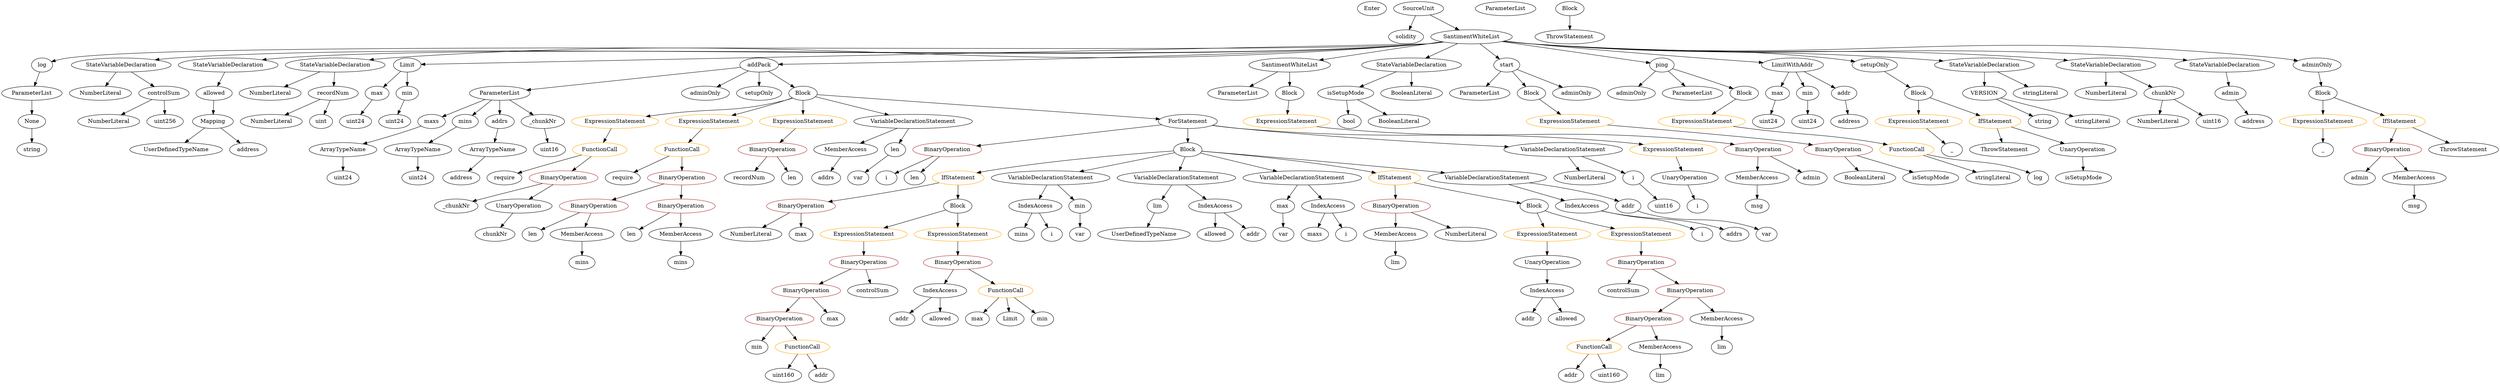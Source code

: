 strict digraph {
	graph [bb="0,0,5389.6,972"];
	node [label="\N"];
	Enter	[height=0.5,
		pos="2915.5,954",
		width=0.83628];
	IndexAccess_Unnamed	[color=black,
		height=0.5,
		label=IndexAccess,
		pos="3419.5,450",
		width=1.6402];
	Identifier_i_2	[color=black,
		height=0.5,
		label=i,
		pos="3699.5,378",
		width=0.75];
	IndexAccess_Unnamed -> Identifier_i_2	[pos="e,3678.6,389.93 3463.7,437.66 3471.6,435.71 3479.8,433.75 3487.5,432 3565.4,414.31 3587.8,421.23 3663.5,396 3665.1,395.48 3666.7,\
394.91 3668.3,394.31"];
	Identifier_addrs_1	[color=black,
		height=0.5,
		label=addrs,
		pos="3776.5,378",
		width=0.87786];
	IndexAccess_Unnamed -> Identifier_addrs_1	[pos="e,3752.6,390.09 3462.9,437.46 3471.1,435.49 3479.5,433.58 3487.5,432 3596.8,410.47 3628.2,425.56 3735.5,396 3737.7,395.42 3739.8,\
394.75 3742,394.03"];
	VariableDeclaration_max_1	[color=black,
		height=0.5,
		label=max,
		pos="3855.5,738",
		width=0.75];
	ElementaryTypeName_uint24_3	[color=black,
		height=0.5,
		label=uint24,
		pos="3843.5,666",
		width=0.91945];
	VariableDeclaration_max_1 -> ElementaryTypeName_uint24_3	[pos="e,3846.5,684.1 3852.6,719.7 3851.3,712.32 3849.8,703.52 3848.4,695.25"];
	ElementaryTypeName_address_2	[color=black,
		height=0.5,
		label=address,
		pos="4871.5,666",
		width=1.0996];
	NumberLiteral_Unnamed_1	[color=black,
		height=0.5,
		label=NumberLiteral,
		pos="4575.5,738",
		width=1.765];
	ElementaryTypeName_uint16_1	[color=black,
		height=0.5,
		label=uint16,
		pos="1186.5,594",
		width=0.91945];
	ExpressionStatement_Unnamed_5	[color=orange,
		height=0.5,
		label=ExpressionStatement,
		pos="3371.5,378",
		width=2.458];
	UnaryOperation_Unnamed_2	[color=black,
		height=0.5,
		label=UnaryOperation,
		pos="3371.5,306",
		width=1.9452];
	ExpressionStatement_Unnamed_5 -> UnaryOperation_Unnamed_2	[pos="e,3371.5,324.1 3371.5,359.7 3371.5,352.41 3371.5,343.73 3371.5,335.54"];
	IfStatement_Unnamed_1	[color=orange,
		height=0.5,
		label=IfStatement,
		pos="2130.5,522",
		width=1.4739];
	BinaryOperation_Unnamed_10	[color=brown,
		height=0.5,
		label=BinaryOperation,
		pos="1722.5,450",
		width=1.9867];
	IfStatement_Unnamed_1 -> BinaryOperation_Unnamed_10	[pos="e,1786.4,458.53 2091.4,509.52 2083.8,507.52 2076,505.58 2068.5,504 1976.1,484.31 1868.2,468.97 1797.8,459.98"];
	Block_Unnamed_5	[color=black,
		height=0.5,
		label=Block,
		pos="2050.5,450",
		width=0.90558];
	IfStatement_Unnamed_1 -> Block_Unnamed_5	[pos="e,2067.4,465.72 2112,504.76 2101.2,495.37 2087.6,483.41 2075.9,473.15"];
	BinaryOperation_Unnamed_13	[color=brown,
		height=0.5,
		label=BinaryOperation,
		pos="1727.5,234",
		width=1.9867];
	BinaryOperation_Unnamed_14	[color=brown,
		height=0.5,
		label=BinaryOperation,
		pos="1669.5,162",
		width=1.9867];
	BinaryOperation_Unnamed_13 -> BinaryOperation_Unnamed_14	[pos="e,1683.5,179.79 1713.5,216.05 1706.7,207.8 1698.3,197.7 1690.7,188.54"];
	Identifier_max_2	[color=black,
		height=0.5,
		label=max,
		pos="1786.5,162",
		width=0.75];
	BinaryOperation_Unnamed_13 -> Identifier_max_2	[pos="e,1774,177.89 1741.8,216.05 1749.3,207.22 1758.5,196.28 1766.6,186.63"];
	FunctionCall_Unnamed_5	[color=orange,
		height=0.5,
		label=FunctionCall,
		pos="4120.5,594",
		width=1.6125];
	stringLiteral_Unnamed_2	[color=black,
		height=0.5,
		label=stringLiteral,
		pos="4305.5,522",
		width=1.5016];
	FunctionCall_Unnamed_5 -> stringLiteral_Unnamed_2	[pos="e,4270.9,536.1 4156.2,579.5 4185.9,568.26 4228.4,552.18 4260.5,540.05"];
	Identifier_log	[color=black,
		height=0.5,
		label=log,
		pos="4404.5,522",
		width=0.75];
	FunctionCall_Unnamed_5 -> Identifier_log	[pos="e,4383.6,533.95 4163.7,581.69 4171.6,579.72 4179.8,577.75 4187.5,576 4267.5,557.91 4290.7,565.7 4368.5,540 4370.1,539.49 4371.7,\
538.92 4373.3,538.32"];
	ElementaryTypeName_bool	[color=black,
		height=0.5,
		label=bool,
		pos="2920.5,666",
		width=0.76697];
	Identifier_len	[color=black,
		height=0.5,
		label=len,
		pos="1348.5,378",
		width=0.75];
	ElementaryTypeName_uint24	[color=black,
		height=0.5,
		label=uint24,
		pos="844.54,666",
		width=0.91945];
	NumberLiteral_Unnamed_8	[color=black,
		height=0.5,
		label=NumberLiteral,
		pos="1613.5,378",
		width=1.765];
	Identifier_controlSum_1	[color=black,
		height=0.5,
		label=controlSum,
		pos="1871.5,234",
		width=1.5016];
	IndexAccess_Unnamed_4	[color=black,
		height=0.5,
		label=IndexAccess,
		pos="3371.5,234",
		width=1.6402];
	UnaryOperation_Unnamed_2 -> IndexAccess_Unnamed_4	[pos="e,3371.5,252.1 3371.5,287.7 3371.5,280.41 3371.5,271.73 3371.5,263.54"];
	ExpressionStatement_Unnamed_11	[color=orange,
		height=0.5,
		label=ExpressionStatement,
		pos="5017.5,666",
		width=2.458];
	Identifier___1	[color=black,
		height=0.5,
		label=_,
		pos="5017.5,594",
		width=0.75];
	ExpressionStatement_Unnamed_11 -> Identifier___1	[pos="e,5017.5,612.1 5017.5,647.7 5017.5,640.41 5017.5,631.73 5017.5,623.54"];
	ModifierInvocation_adminOnly_2	[color=black,
		height=0.5,
		label=adminOnly,
		pos="3534.5,738",
		width=1.4184];
	NumberLiteral_Unnamed	[color=black,
		height=0.5,
		label=NumberLiteral,
		pos="4665.5,666",
		width=1.765];
	ParameterList_Unnamed_1	[color=black,
		height=0.5,
		label=ParameterList,
		pos="2680.5,738",
		width=1.7095];
	FunctionCall_Unnamed_2	[color=orange,
		height=0.5,
		label=FunctionCall,
		pos="3466.5,90",
		width=1.6125];
	Identifier_addr_1	[color=black,
		height=0.5,
		label=addr,
		pos="3414.5,18",
		width=0.76697];
	FunctionCall_Unnamed_2 -> Identifier_addr_1	[pos="e,3426,34.356 3454,72.055 3447.6,63.436 3439.7,52.807 3432.6,43.331"];
	ElementaryTypeName_uint160	[color=black,
		height=0.5,
		label=uint160,
		pos="3497.5,18",
		width=1.0442];
	FunctionCall_Unnamed_2 -> ElementaryTypeName_uint160	[pos="e,3490,36.104 3474.2,71.697 3477.6,64.067 3481.6,54.916 3485.4,46.396"];
	ExpressionStatement_Unnamed_1	[color=orange,
		height=0.5,
		label=ExpressionStatement,
		pos="1330.5,666",
		width=2.458];
	FunctionCall_Unnamed	[color=orange,
		height=0.5,
		label=FunctionCall,
		pos="1295.5,594",
		width=1.6125];
	ExpressionStatement_Unnamed_1 -> FunctionCall_Unnamed	[pos="e,1304.1,612.1 1321.9,647.7 1318.1,640.07 1313.5,630.92 1309.2,622.4"];
	IndexAccess_Unnamed_5	[color=black,
		height=0.5,
		label=IndexAccess,
		pos="2018.5,234",
		width=1.6402];
	Identifier_addr_3	[color=black,
		height=0.5,
		label=addr,
		pos="1933.5,162",
		width=0.76697];
	IndexAccess_Unnamed_5 -> Identifier_addr_3	[pos="e,1950.3,176.79 1998.8,216.76 1987,207.01 1971.8,194.51 1959.1,184.01"];
	Identifier_allowed_2	[color=black,
		height=0.5,
		label=allowed,
		pos="2018.5,162",
		width=1.0858];
	IndexAccess_Unnamed_5 -> Identifier_allowed_2	[pos="e,2018.5,180.1 2018.5,215.7 2018.5,208.41 2018.5,199.73 2018.5,191.54"];
	ElementaryTypeName_uint24_2	[color=black,
		height=0.5,
		label=uint24,
		pos="3927.5,666",
		width=0.91945];
	MemberAccess_Unnamed	[color=black,
		height=0.5,
		label=MemberAccess,
		pos="3796.5,522",
		width=1.9174];
	Identifier_msg	[color=black,
		height=0.5,
		label=msg,
		pos="3796.5,450",
		width=0.75];
	MemberAccess_Unnamed -> Identifier_msg	[pos="e,3796.5,468.1 3796.5,503.7 3796.5,496.41 3796.5,487.73 3796.5,479.54"];
	ParameterList_Unnamed_2	[color=black,
		height=0.5,
		label=ParameterList,
		pos="1079.5,738",
		width=1.7095];
	Parameter_maxs	[color=black,
		height=0.5,
		label=maxs,
		pos="925.54,666",
		width=0.83628];
	ParameterList_Unnamed_2 -> Parameter_maxs	[pos="e,948.77,677.56 1047.3,722.33 1021.4,710.56 985.15,694.1 958.97,682.19"];
	Parameter_mins	[color=black,
		height=0.5,
		label=mins,
		pos="1001.5,666",
		width=0.78084];
	ParameterList_Unnamed_2 -> Parameter_mins	[pos="e,1017.5,681.34 1061.1,720.41 1050.5,710.94 1037.1,698.95 1025.8,688.74"];
	Parameter_addrs	[color=black,
		height=0.5,
		label=addrs,
		pos="1079.5,666",
		width=0.87786];
	ParameterList_Unnamed_2 -> Parameter_addrs	[pos="e,1079.5,684.1 1079.5,719.7 1079.5,712.41 1079.5,703.73 1079.5,695.54"];
	Parameter__chunkNr	[color=black,
		height=0.5,
		label=_chunkNr,
		pos="1176.5,666",
		width=1.3214];
	ParameterList_Unnamed_2 -> Parameter__chunkNr	[pos="e,1155.2,682.43 1102,720.76 1115.2,711.29 1131.9,699.21 1146.2,688.9"];
	ElementaryTypeName_uint24_5	[color=black,
		height=0.5,
		label=uint24,
		pos="736.54,522",
		width=0.91945];
	Identifier_require	[color=black,
		height=0.5,
		label=require,
		pos="1089.5,522",
		width=1.0026];
	FunctionCall_Unnamed -> Identifier_require	[pos="e,1117.6,533.8 1256,580.51 1223.3,570.06 1175.7,554.56 1134.5,540 1132.5,539.27 1130.4,538.51 1128.2,537.74"];
	BinaryOperation_Unnamed_1	[color=brown,
		height=0.5,
		label=BinaryOperation,
		pos="1215.5,522",
		width=1.9867];
	FunctionCall_Unnamed -> BinaryOperation_Unnamed_1	[pos="e,1234.6,539.63 1277,576.76 1266.9,567.97 1254.3,556.93 1243.1,547.14"];
	VariableDeclaration_addr_1	[color=black,
		height=0.5,
		label=addr,
		pos="3524.5,450",
		width=0.76697];
	ElementaryTypeName_var_1	[color=black,
		height=0.5,
		label=var,
		pos="3853.5,378",
		width=0.75];
	VariableDeclaration_addr_1 -> ElementaryTypeName_var_1	[pos="e,3833,389.99 3545.7,438.02 3550.7,435.74 3556.3,433.55 3561.5,432 3671.8,399.67 3707.5,428.9 3817.5,396 3819.2,395.52 3820.8,394.97 \
3822.4,394.38"];
	VariableDeclarationStatement_Unnamed_4	[color=black,
		height=0.5,
		label=VariableDeclarationStatement,
		pos="2320.5,522",
		width=3.3174];
	IndexAccess_Unnamed_2	[color=black,
		height=0.5,
		label=IndexAccess,
		pos="2226.5,450",
		width=1.6402];
	VariableDeclarationStatement_Unnamed_4 -> IndexAccess_Unnamed_2	[pos="e,2248.1,467.07 2297.8,504.05 2285.6,495 2270.5,483.73 2257.3,473.91"];
	VariableDeclaration_min_2	[color=black,
		height=0.5,
		label=min,
		pos="2330.5,450",
		width=0.75];
	VariableDeclarationStatement_Unnamed_4 -> VariableDeclaration_min_2	[pos="e,2328.1,468.1 2323,503.7 2324.1,496.32 2325.3,487.52 2326.5,479.25"];
	ArrayTypeName_Unnamed_1	[color=black,
		height=0.5,
		label=ArrayTypeName,
		pos="899.54,594",
		width=2.0145];
	ElementaryTypeName_uint24_4	[color=black,
		height=0.5,
		label=uint24,
		pos="899.54,522",
		width=0.91945];
	ArrayTypeName_Unnamed_1 -> ElementaryTypeName_uint24_4	[pos="e,899.54,540.1 899.54,575.7 899.54,568.41 899.54,559.73 899.54,551.54"];
	Identifier_len_1	[color=black,
		height=0.5,
		label=len,
		pos="1120.5,378",
		width=0.75];
	PragmaDirective_solidity	[color=black,
		height=0.5,
		label=solidity,
		pos="2990.5,882",
		width=1.0442];
	Identifier_mins	[color=black,
		height=0.5,
		label=mins,
		pos="1462.5,306",
		width=0.78084];
	BinaryOperation_Unnamed_9	[color=brown,
		height=0.5,
		label=BinaryOperation,
		pos="3589.5,162",
		width=1.9867];
	BinaryOperation_Unnamed_9 -> FunctionCall_Unnamed_2	[pos="e,3493.5,106.34 3561.6,145.12 3544.4,135.31 3522.1,122.63 3503.4,112"];
	MemberAccess_Unnamed_5	[color=black,
		height=0.5,
		label=MemberAccess,
		pos="3611.5,90",
		width=1.9174];
	BinaryOperation_Unnamed_9 -> MemberAccess_Unnamed_5	[pos="e,3606.2,108.1 3595,143.7 3597.3,136.24 3600.1,127.32 3602.8,118.97"];
	FunctionCall_Unnamed_3	[color=orange,
		height=0.5,
		label=FunctionCall,
		pos="2165.5,234",
		width=1.6125];
	Identifier_max_1	[color=black,
		height=0.5,
		label=max,
		pos="2102.5,162",
		width=0.75];
	FunctionCall_Unnamed_3 -> Identifier_max_1	[pos="e,2116.1,178.04 2150.6,216.41 2142.6,207.5 2132.6,196.35 2123.7,186.56"];
	Identifier_Limit	[color=black,
		height=0.5,
		label=Limit,
		pos="2177.5,162",
		width=0.82242];
	FunctionCall_Unnamed_3 -> Identifier_Limit	[pos="e,2174.6,180.1 2168.5,215.7 2169.8,208.32 2171.3,199.52 2172.7,191.25"];
	Identifier_min	[color=black,
		height=0.5,
		label=min,
		pos="2252.5,162",
		width=0.75];
	FunctionCall_Unnamed_3 -> Identifier_min	[pos="e,2235.7,176.56 2185.7,216.76 2198,206.85 2213.9,194.09 2227.1,183.49"];
	Identifier_min_1	[color=black,
		height=0.5,
		label=min,
		pos="1618.5,90",
		width=0.75];
	UserDefinedTypeName_Unnamed	[color=black,
		height=0.5,
		label=UserDefinedTypeName,
		pos="370.54,594",
		width=2.7214];
	BinaryOperation_Unnamed_12	[color=brown,
		height=0.5,
		label=BinaryOperation,
		pos="1855.5,306",
		width=1.9867];
	BinaryOperation_Unnamed_12 -> BinaryOperation_Unnamed_13	[pos="e,1756.5,250.82 1826.5,289.12 1808.7,279.41 1785.8,266.86 1766.5,256.3"];
	BinaryOperation_Unnamed_12 -> Identifier_controlSum_1	[pos="e,1867.6,252.1 1859.5,287.7 1861.2,280.32 1863.2,271.52 1865.1,263.25"];
	ArrayTypeName_Unnamed_2	[color=black,
		height=0.5,
		label=ArrayTypeName,
		pos="736.54,594",
		width=2.0145];
	Parameter_maxs -> ArrayTypeName_Unnamed_2	[pos="e,778.87,609.05 902.15,654.48 897.03,652.27 891.63,650 886.54,648 854.64,635.43 818.41,622.59 789.54,612.69"];
	Identifier_admin	[color=black,
		height=0.5,
		label=admin,
		pos="3916.5,522",
		width=0.91945];
	BinaryOperation_Unnamed_10 -> NumberLiteral_Unnamed_8	[pos="e,1638.3,394.91 1697.3,432.76 1682.6,423.33 1663.9,411.32 1647.9,401.04"];
	Identifier_max	[color=black,
		height=0.5,
		label=max,
		pos="1722.5,378",
		width=0.75];
	BinaryOperation_Unnamed_10 -> Identifier_max	[pos="e,1722.5,396.1 1722.5,431.7 1722.5,424.41 1722.5,415.73 1722.5,407.54"];
	VariableDeclaration_None	[color=black,
		height=0.5,
		label=None,
		pos="61.543,666",
		width=0.85014];
	ElementaryTypeName_string_1	[color=black,
		height=0.5,
		label=string,
		pos="61.543,594",
		width=0.864];
	VariableDeclaration_None -> ElementaryTypeName_string_1	[pos="e,61.543,612.1 61.543,647.7 61.543,640.41 61.543,631.73 61.543,623.54"];
	BinaryOperation_Unnamed_5	[color=brown,
		height=0.5,
		label=BinaryOperation,
		pos="2053.5,594",
		width=1.9867];
	Identifier_i	[color=black,
		height=0.5,
		label=i,
		pos="1960.5,522",
		width=0.75];
	BinaryOperation_Unnamed_5 -> Identifier_i	[pos="e,1978.1,536.2 2031.5,576.41 2018.2,566.42 2001.3,553.64 1987.2,543.09"];
	Identifier_len_2	[color=black,
		height=0.5,
		label=len,
		pos="2032.5,522",
		width=0.75];
	BinaryOperation_Unnamed_5 -> Identifier_len_2	[pos="e,2037.7,540.1 2048.4,575.7 2046.1,568.24 2043.4,559.32 2040.9,550.97"];
	Identifier_lim_1	[color=black,
		height=0.5,
		label=lim,
		pos="3611.5,18",
		width=0.75];
	VariableDeclarationStatement_Unnamed_5	[color=black,
		height=0.5,
		label=VariableDeclarationStatement,
		pos="2577.5,522",
		width=3.3174];
	VariableDeclaration_lim	[color=black,
		height=0.5,
		label=lim,
		pos="2499.5,450",
		width=0.75];
	VariableDeclarationStatement_Unnamed_5 -> VariableDeclaration_lim	[pos="e,2515.1,464.97 2558.7,504.05 2548.1,494.6 2534.9,482.74 2523.6,472.62"];
	IndexAccess_Unnamed_3	[color=black,
		height=0.5,
		label=IndexAccess,
		pos="2628.5,450",
		width=1.6402];
	VariableDeclarationStatement_Unnamed_5 -> IndexAccess_Unnamed_3	[pos="e,2616.4,467.62 2590.1,503.7 2596,495.61 2603.2,485.81 2609.7,476.87"];
	ExpressionStatement_Unnamed_2	[color=orange,
		height=0.5,
		label=ExpressionStatement,
		pos="1525.5,666",
		width=2.458];
	FunctionCall_Unnamed_1	[color=orange,
		height=0.5,
		label=FunctionCall,
		pos="1467.5,594",
		width=1.6125];
	ExpressionStatement_Unnamed_2 -> FunctionCall_Unnamed_1	[pos="e,1481.5,611.79 1511.5,648.05 1504.7,639.8 1496.3,629.7 1488.7,620.54"];
	UserDefinedTypeName_Unnamed_1	[color=black,
		height=0.5,
		label=UserDefinedTypeName,
		pos="2473.5,378",
		width=2.7214];
	ParameterList_Unnamed_4	[color=black,
		height=0.5,
		label=ParameterList,
		pos="3665.5,738",
		width=1.7095];
	BinaryOperation_Unnamed_6	[color=brown,
		height=0.5,
		label=BinaryOperation,
		pos="3050.5,450",
		width=1.9867];
	MemberAccess_Unnamed_4	[color=black,
		height=0.5,
		label=MemberAccess,
		pos="3050.5,378",
		width=1.9174];
	BinaryOperation_Unnamed_6 -> MemberAccess_Unnamed_4	[pos="e,3050.5,396.1 3050.5,431.7 3050.5,424.41 3050.5,415.73 3050.5,407.54"];
	NumberLiteral_Unnamed_7	[color=black,
		height=0.5,
		label=NumberLiteral,
		pos="3201.5,378",
		width=1.765];
	BinaryOperation_Unnamed_6 -> NumberLiteral_Unnamed_7	[pos="e,3169.3,393.97 3083.7,433.64 3105.8,423.37 3135.2,409.76 3159.1,398.69"];
	BinaryOperation_Unnamed_7	[color=brown,
		height=0.5,
		label=BinaryOperation,
		pos="3566.5,306",
		width=1.9867];
	Identifier_controlSum	[color=black,
		height=0.5,
		label=controlSum,
		pos="3534.5,234",
		width=1.5016];
	BinaryOperation_Unnamed_7 -> Identifier_controlSum	[pos="e,3542.4,252.1 3558.6,287.7 3555.1,280.07 3551,270.92 3547.1,262.4"];
	BinaryOperation_Unnamed_8	[color=brown,
		height=0.5,
		label=BinaryOperation,
		pos="3678.5,234",
		width=1.9867];
	BinaryOperation_Unnamed_7 -> BinaryOperation_Unnamed_8	[pos="e,3652.7,251.15 3592.5,288.76 3607.6,279.31 3626.9,267.26 3643.4,256.97"];
	Identifier_mins_2	[color=black,
		height=0.5,
		label=mins,
		pos="2185.5,378",
		width=0.78084];
	ModifierInvocation_adminOnly	[color=black,
		height=0.5,
		label=adminOnly,
		pos="1503.5,738",
		width=1.4184];
	BinaryOperation_Unnamed_15	[color=brown,
		height=0.5,
		label=BinaryOperation,
		pos="1663.5,594",
		width=1.9867];
	Identifier_recordNum	[color=black,
		height=0.5,
		label=recordNum,
		pos="1630.5,522",
		width=1.4739];
	BinaryOperation_Unnamed_15 -> Identifier_recordNum	[pos="e,1638.6,540.1 1655.4,575.7 1651.8,568.07 1647.5,558.92 1643.5,550.4"];
	Identifier_len_3	[color=black,
		height=0.5,
		label=len,
		pos="1728.5,522",
		width=0.75];
	BinaryOperation_Unnamed_15 -> Identifier_len_3	[pos="e,1714.7,537.89 1679.3,576.05 1687.6,567.04 1698.1,555.83 1707.2,546.04"];
	EventDefinition_log	[color=black,
		height=0.5,
		label=log,
		pos="91.543,810",
		width=0.75];
	ParameterList_Unnamed_5	[color=black,
		height=0.5,
		label=ParameterList,
		pos="61.543,738",
		width=1.7095];
	EventDefinition_log -> ParameterList_Unnamed_5	[pos="e,68.81,755.96 84.433,792.41 81.119,784.68 77.087,775.27 73.336,766.52"];
	ParameterList_Unnamed	[color=black,
		height=0.5,
		label=ParameterList,
		pos="3199.5,954",
		width=1.7095];
	ElementaryTypeName_address_1	[color=black,
		height=0.5,
		label=address,
		pos="526.54,594",
		width=1.0996];
	ContractDefinition_SantimentWhiteList	[color=black,
		height=0.5,
		label=SantimentWhiteList,
		pos="3129.5,882",
		width=2.3055];
	ContractDefinition_SantimentWhiteList -> EventDefinition_log	[pos="e,116.31,817.99 3071.8,868.79 3060.5,866.83 3048.7,865.09 3037.5,864 2402.5,801.81 800.18,902.94 166.54,828 153.55,826.46 139.51,\
823.61 127.14,820.68"];
	StateVariableDeclaration_Unnamed_4	[color=black,
		height=0.5,
		label=StateVariableDeclaration,
		pos="276.54,810",
		width=2.8184];
	ContractDefinition_SantimentWhiteList -> StateVariableDeclaration_Unnamed_4	[pos="e,347.13,823.31 3071.8,868.8 3060.5,866.84 3048.7,865.1 3037.5,864 2451.4,806.29 974.47,876.7 387.54,828 378.12,827.22 368.28,826.12 \
358.52,824.86"];
	StateVariableDeclaration_Unnamed_1	[color=black,
		height=0.5,
		label=StateVariableDeclaration,
		pos="497.54,810",
		width=2.8184];
	ContractDefinition_SantimentWhiteList -> StateVariableDeclaration_Unnamed_1	[pos="e,568.13,823.29 3071.8,868.81 3060.5,866.85 3048.7,865.11 3037.5,864 2500.3,810.77 1146.5,872.97 608.54,828 599.12,827.21 589.28,\
826.11 579.52,824.85"];
	StateVariableDeclaration_Unnamed_3	[color=black,
		height=0.5,
		label=StateVariableDeclaration,
		pos="718.54,810",
		width=2.8184];
	ContractDefinition_SantimentWhiteList -> StateVariableDeclaration_Unnamed_3	[pos="e,791.68,822.84 3071.3,868.74 3060.2,866.81 3048.5,865.1 3037.5,864 2551.2,815.43 1325.8,866.35 838.54,828 827.02,827.09 814.91,\
825.79 803.01,824.31"];
	StructDefinition_Limit	[color=black,
		height=0.5,
		label=Limit,
		pos="877.54,810",
		width=0.82242];
	ContractDefinition_SantimentWhiteList -> StructDefinition_Limit	[pos="e,907.22,811.73 3071.3,868.81 3060.2,866.88 3048.5,865.14 3037.5,864 2713,830.25 1895.8,836.01 1569.5,828 1322.3,821.93 1025.4,814.63 \
918.44,812.01"];
	FunctionDefinition_addPack	[color=black,
		height=0.5,
		label=addPack,
		pos="1621.5,810",
		width=1.1967];
	ContractDefinition_SantimentWhiteList -> FunctionDefinition_addPack	[pos="e,1664.6,811.77 3071.3,868.92 3060.2,866.98 3048.5,865.21 3037.5,864 2766.3,834.02 1901.4,816.19 1675.8,811.98"];
	FunctionDefinition_SantimentWhiteList	[color=black,
		height=0.5,
		label=SantimentWhiteList,
		pos="2792.5,810",
		width=2.3055];
	ContractDefinition_SantimentWhiteList -> FunctionDefinition_SantimentWhiteList	[pos="e,2851,823.14 3071.2,868.89 3013.1,856.82 2924,838.3 2862.2,825.47"];
	StateVariableDeclaration_Unnamed_5	[color=black,
		height=0.5,
		label=StateVariableDeclaration,
		pos="3056.5,810",
		width=2.8184];
	ContractDefinition_SantimentWhiteList -> StateVariableDeclaration_Unnamed_5	[pos="e,3074.3,828.03 3111.9,864.05 3103.1,855.61 3092.2,845.22 3082.5,835.89"];
	FunctionDefinition_start	[color=black,
		height=0.5,
		label=start,
		pos="3257.5,810",
		width=0.75];
	ContractDefinition_SantimentWhiteList -> FunctionDefinition_start	[pos="e,3237.2,822.13 3159.2,864.76 3179.6,853.62 3206.6,838.88 3227.1,827.64"];
	FunctionDefinition_ping	[color=black,
		height=0.5,
		label=ping,
		pos="3600.5,810",
		width=0.75];
	ContractDefinition_SantimentWhiteList -> FunctionDefinition_ping	[pos="e,3574.1,814.92 3196.5,871.05 3297.1,856.1 3483.8,828.35 3563.2,816.55"];
	StructDefinition_LimitWithAddr	[color=black,
		height=0.5,
		label=LimitWithAddr,
		pos="3891.5,810",
		width=1.862];
	ContractDefinition_SantimentWhiteList -> StructDefinition_LimitWithAddr	[pos="e,3827,815.32 3197.4,871.29 3216.5,868.72 3237.3,866.09 3256.5,864 3458.2,842.1 3696.7,824.39 3815.8,816.09"];
	ModifierDefinition_setupOnly	[color=black,
		height=0.5,
		label=setupOnly,
		pos="4131.5,810",
		width=1.3491];
	ContractDefinition_SantimentWhiteList -> ModifierDefinition_setupOnly	[pos="e,4085.7,816.41 3196.3,871.01 3215.7,868.39 3236.9,865.81 3256.5,864 3571.6,834.99 3652.1,852.32 3967.5,828 4003.1,825.26 4043,821.15 \
4074.4,817.66"];
	StateVariableDeclaration_Unnamed	[color=black,
		height=0.5,
		label=StateVariableDeclaration,
		pos="4316.5,810",
		width=2.8184];
	ContractDefinition_SantimentWhiteList -> StateVariableDeclaration_Unnamed	[pos="e,4240.8,822.33 3196,870.9 3215.5,868.27 3236.8,865.7 3256.5,864 3670,828.43 3776.1,863.57 4189.5,828 4202.5,826.88 4216.2,825.39 \
4229.6,823.74"];
	StateVariableDeclaration_Unnamed_2	[color=black,
		height=0.5,
		label=StateVariableDeclaration,
		pos="4575.5,810",
		width=2.8184];
	ContractDefinition_SantimentWhiteList -> StateVariableDeclaration_Unnamed_2	[pos="e,4495.2,821.4 3196,870.8 3215.4,868.17 3236.8,865.62 3256.5,864 3775,821.43 3907.7,865.52 4426.5,828 4445.1,826.66 4465,824.74 \
4483.9,822.67"];
	StateVariableDeclaration_Unnamed_6	[color=black,
		height=0.5,
		label=StateVariableDeclaration,
		pos="4804.5,810",
		width=2.8184];
	ContractDefinition_SantimentWhiteList -> StateVariableDeclaration_Unnamed_6	[pos="e,4731.4,822.82 3195.6,870.78 3215.2,868.12 3236.7,865.57 3256.5,864 3889.9,813.78 4052.4,881.01 4685.5,828 4696.8,827.06 4708.6,\
825.75 4720.3,824.28"];
	ModifierDefinition_adminOnly	[color=black,
		height=0.5,
		label=adminOnly,
		pos="4979.5,810",
		width=1.4184];
	ContractDefinition_SantimentWhiteList -> ModifierDefinition_adminOnly	[pos="e,4941.7,822.49 3195.6,870.73 3215.2,868.08 3236.7,865.54 3256.5,864 3624,835.51 4549.6,878.97 4914.5,828 4919.8,827.26 4925.3,826.25 \
4930.7,825.07"];
	ElementaryTypeName_uint160_1	[color=black,
		height=0.5,
		label=uint160,
		pos="1679.5,18",
		width=1.0442];
	ThrowStatement_Unnamed_1	[color=black,
		height=0.5,
		label=ThrowStatement,
		pos="4340.5,594",
		width=2.0006];
	MemberAccess_Unnamed_3	[color=black,
		height=0.5,
		label=MemberAccess,
		pos="1234.5,378",
		width=1.9174];
	Identifier_mins_1	[color=black,
		height=0.5,
		label=mins,
		pos="1234.5,306",
		width=0.78084];
	MemberAccess_Unnamed_3 -> Identifier_mins_1	[pos="e,1234.5,324.1 1234.5,359.7 1234.5,352.41 1234.5,343.73 1234.5,335.54"];
	NumberLiteral_Unnamed_5	[color=black,
		height=0.5,
		label=NumberLiteral,
		pos="204.54,738",
		width=1.765];
	StateVariableDeclaration_Unnamed_4 -> NumberLiteral_Unnamed_5	[pos="e,221.81,755.79 259.11,792.05 250.36,783.54 239.58,773.07 229.93,763.68"];
	VariableDeclaration_controlSum	[color=black,
		height=0.5,
		label=controlSum,
		pos="340.54,738",
		width=1.5016];
	StateVariableDeclaration_Unnamed_4 -> VariableDeclaration_controlSum	[pos="e,325.63,755.31 292.04,792.05 299.85,783.5 309.48,772.97 318.09,763.56"];
	Identifier_msg_1	[color=black,
		height=0.5,
		label=msg,
		pos="5215.5,450",
		width=0.75];
	MemberAccess_Unnamed_1	[color=black,
		height=0.5,
		label=MemberAccess,
		pos="1822.5,594",
		width=1.9174];
	Identifier_addrs	[color=black,
		height=0.5,
		label=addrs,
		pos="1811.5,522",
		width=0.87786];
	MemberAccess_Unnamed_1 -> Identifier_addrs	[pos="e,1814.2,540.1 1819.8,575.7 1818.7,568.32 1817.3,559.52 1816,551.25"];
	Identifier_addr_2	[color=black,
		height=0.5,
		label=addr,
		pos="3329.5,162",
		width=0.76697];
	VariableDeclaration_allowed	[color=black,
		height=0.5,
		label=allowed,
		pos="451.54,738",
		width=1.0858];
	StateVariableDeclaration_Unnamed_1 -> VariableDeclaration_allowed	[pos="e,462.47,755.62 486.17,791.7 480.91,783.7 474.56,774.02 468.73,765.15"];
	ExpressionStatement_Unnamed_7	[color=orange,
		height=0.5,
		label=ExpressionStatement,
		pos="1855.5,378",
		width=2.458];
	ExpressionStatement_Unnamed_7 -> BinaryOperation_Unnamed_12	[pos="e,1855.5,324.1 1855.5,359.7 1855.5,352.41 1855.5,343.73 1855.5,335.54"];
	VariableDeclarationStatement_Unnamed_3	[color=black,
		height=0.5,
		label=VariableDeclarationStatement,
		pos="2834.5,522",
		width=3.3174];
	VariableDeclaration_max_2	[color=black,
		height=0.5,
		label=max,
		pos="2786.5,450",
		width=0.75];
	VariableDeclarationStatement_Unnamed_3 -> VariableDeclaration_max_2	[pos="e,2797.3,466.67 2822.7,503.7 2817,495.37 2810,485.23 2803.7,476.08"];
	IndexAccess_Unnamed_1	[color=black,
		height=0.5,
		label=IndexAccess,
		pos="2890.5,450",
		width=1.6402];
	VariableDeclarationStatement_Unnamed_3 -> IndexAccess_Unnamed_1	[pos="e,2877.2,467.62 2848.4,503.7 2854.9,495.52 2862.9,485.6 2870.1,476.58"];
	ElementaryTypeName_var_3	[color=black,
		height=0.5,
		label=var,
		pos="2330.5,378",
		width=0.75];
	Parameter_mins -> ArrayTypeName_Unnamed_1	[pos="e,923.53,611.46 982.83,652.16 968.89,642.59 949.48,629.27 932.9,617.89"];
	VariableDeclaration_chunkNr	[color=black,
		height=0.5,
		label=chunkNr,
		pos="4699.5,738",
		width=1.1828];
	VariableDeclaration_chunkNr -> NumberLiteral_Unnamed	[pos="e,4673.9,684.28 4691.3,720.05 4687.6,712.35 4683,703.03 4678.8,694.36"];
	ElementaryTypeName_uint16	[color=black,
		height=0.5,
		label=uint16,
		pos="4780.5,666",
		width=0.91945];
	VariableDeclaration_chunkNr -> ElementaryTypeName_uint16	[pos="e,4763.4,681.77 4717.5,721.46 4728.5,711.94 4742.8,699.58 4755,689.05"];
	ExpressionStatement_Unnamed_8	[color=orange,
		height=0.5,
		label=ExpressionStatement,
		pos="1720.5,666",
		width=2.458];
	ExpressionStatement_Unnamed_8 -> BinaryOperation_Unnamed_15	[pos="e,1677.2,611.79 1706.7,648.05 1700,639.8 1691.8,629.7 1684.3,620.54"];
	ElementaryTypeName_var_2	[color=black,
		height=0.5,
		label=var,
		pos="2786.5,378",
		width=0.75];
	VariableDeclaration_max_2 -> ElementaryTypeName_var_2	[pos="e,2786.5,396.1 2786.5,431.7 2786.5,424.41 2786.5,415.73 2786.5,407.54"];
	ParameterList_Unnamed_5 -> VariableDeclaration_None	[pos="e,61.543,684.1 61.543,719.7 61.543,712.41 61.543,703.73 61.543,695.54"];
	VariableDeclaration_min_1	[color=black,
		height=0.5,
		label=min,
		pos="3927.5,738",
		width=0.75];
	VariableDeclaration_min_1 -> ElementaryTypeName_uint24_2	[pos="e,3927.5,684.1 3927.5,719.7 3927.5,712.41 3927.5,703.73 3927.5,695.54"];
	ArrayTypeName_Unnamed	[color=black,
		height=0.5,
		label=ArrayTypeName,
		pos="1062.5,594",
		width=2.0145];
	ElementaryTypeName_address_3	[color=black,
		height=0.5,
		label=address,
		pos="995.54,522",
		width=1.0996];
	ArrayTypeName_Unnamed -> ElementaryTypeName_address_3	[pos="e,1010.7,538.83 1046.3,576.05 1037.9,567.29 1027.6,556.45 1018.4,546.86"];
	ThrowStatement_Unnamed	[color=black,
		height=0.5,
		label=ThrowStatement,
		pos="3337.5,882",
		width=2.0006];
	NumberLiteral_Unnamed_3	[color=black,
		height=0.5,
		label=NumberLiteral,
		pos="572.54,738",
		width=1.765];
	StateVariableDeclaration_Unnamed_3 -> NumberLiteral_Unnamed_3	[pos="e,603.57,753.88 684.31,792.59 663.21,782.47 636.02,769.44 613.75,758.75"];
	VariableDeclaration_recordNum	[color=black,
		height=0.5,
		label=recordNum,
		pos="707.54,738",
		width=1.4739];
	StateVariableDeclaration_Unnamed_3 -> VariableDeclaration_recordNum	[pos="e,710.23,756.1 715.82,791.7 714.66,784.32 713.28,775.52 711.98,767.25"];
	Identifier__chunkNr	[color=black,
		height=0.5,
		label=_chunkNr,
		pos="972.54,450",
		width=1.3214];
	Identifier_allowed	[color=black,
		height=0.5,
		label=allowed,
		pos="2628.5,378",
		width=1.0858];
	IfStatement_Unnamed	[color=orange,
		height=0.5,
		label=IfStatement,
		pos="3024.5,522",
		width=1.4739];
	IfStatement_Unnamed -> BinaryOperation_Unnamed_6	[pos="e,3044.2,468.1 3031,503.7 3033.8,496.15 3037.1,487.12 3040.3,478.68"];
	Block_Unnamed_4	[color=black,
		height=0.5,
		label=Block,
		pos="3309.5,450",
		width=0.90558];
	IfStatement_Unnamed -> Block_Unnamed_4	[pos="e,3279.5,457.79 3064.5,509.82 3071.8,507.84 3079.4,505.83 3086.5,504 3149.8,487.8 3223.7,470.58 3268.5,460.31"];
	VariableDeclaration_lim -> UserDefinedTypeName_Unnamed_1	[pos="e,2480,396.28 2493.2,432.05 2490.4,424.52 2487.1,415.44 2483.9,406.94"];
	Mapping_Unnamed	[color=black,
		height=0.5,
		label=Mapping,
		pos="448.54,666",
		width=1.2105];
	VariableDeclaration_allowed -> Mapping_Unnamed	[pos="e,449.28,684.1 450.8,719.7 450.49,712.41 450.12,703.73 449.77,695.54"];
	Identifier_allowed_1	[color=black,
		height=0.5,
		label=allowed,
		pos="3414.5,162",
		width=1.0858];
	ExpressionStatement_Unnamed_10	[color=orange,
		height=0.5,
		label=ExpressionStatement,
		pos="4164.5,666",
		width=2.458];
	Identifier__	[color=black,
		height=0.5,
		label=_,
		pos="4223.5,594",
		width=0.75];
	ExpressionStatement_Unnamed_10 -> Identifier__	[pos="e,4211,609.89 4178.8,648.05 4186.3,639.22 4195.5,628.28 4203.6,618.63"];
	ExpressionStatement_Unnamed_4	[color=orange,
		height=0.5,
		label=ExpressionStatement,
		pos="3566.5,378",
		width=2.458];
	ExpressionStatement_Unnamed_4 -> BinaryOperation_Unnamed_7	[pos="e,3566.5,324.1 3566.5,359.7 3566.5,352.41 3566.5,343.73 3566.5,335.54"];
	VariableDeclaration_max	[color=black,
		height=0.5,
		label=max,
		pos="805.54,738",
		width=0.75];
	StructDefinition_Limit -> VariableDeclaration_max	[pos="e,820.3,753.35 862.27,794.15 852.41,784.56 839.38,771.9 828.31,761.13"];
	VariableDeclaration_min	[color=black,
		height=0.5,
		label=min,
		pos="877.54,738",
		width=0.75];
	StructDefinition_Limit -> VariableDeclaration_min	[pos="e,877.54,756.1 877.54,791.7 877.54,784.41 877.54,775.73 877.54,767.54"];
	Identifier_require_1	[color=black,
		height=0.5,
		label=require,
		pos="1341.5,522",
		width=1.0026];
	Parameter_addrs -> ArrayTypeName_Unnamed	[pos="e,1066.7,612.1 1075.3,647.7 1073.5,640.32 1071.4,631.52 1069.4,623.25"];
	ElementaryTypeName_uint24_1	[color=black,
		height=0.5,
		label=uint24,
		pos="760.54,666",
		width=0.91945];
	VariableDeclaration_max -> ElementaryTypeName_uint24_1	[pos="e,771.03,683.31 795.33,721.12 789.94,712.73 783.2,702.24 777.08,692.73"];
	FunctionDefinition_addPack -> ParameterList_Unnamed_2	[pos="e,1135,746.16 1580.8,803.74 1488,791.75 1260,762.31 1146.3,747.62"];
	FunctionDefinition_addPack -> ModifierInvocation_adminOnly	[pos="e,1528.9,754.04 1597.4,794.67 1580.5,784.63 1557.6,771.06 1538.7,759.83"];
	ModifierInvocation_setupOnly	[color=black,
		height=0.5,
		label=setupOnly,
		pos="1621.5,738",
		width=1.3491];
	FunctionDefinition_addPack -> ModifierInvocation_setupOnly	[pos="e,1621.5,756.1 1621.5,791.7 1621.5,784.41 1621.5,775.73 1621.5,767.54"];
	Block_Unnamed_2	[color=black,
		height=0.5,
		label=Block,
		pos="1720.5,738",
		width=0.90558];
	FunctionDefinition_addPack -> Block_Unnamed_2	[pos="e,1700.9,752.87 1642.5,794.15 1656.8,784.05 1675.9,770.55 1691.6,759.43"];
	Identifier_maxs	[color=black,
		height=0.5,
		label=maxs,
		pos="2861.5,378",
		width=0.83628];
	Block_Unnamed	[color=black,
		height=0.5,
		label=Block,
		pos="3337.5,954",
		width=0.90558];
	Block_Unnamed -> ThrowStatement_Unnamed	[pos="e,3337.5,900.1 3337.5,935.7 3337.5,928.41 3337.5,919.73 3337.5,911.54"];
	Block_Unnamed_7	[color=black,
		height=0.5,
		label=Block,
		pos="4164.5,738",
		width=0.90558];
	Block_Unnamed_7 -> ExpressionStatement_Unnamed_10	[pos="e,4164.5,684.1 4164.5,719.7 4164.5,712.41 4164.5,703.73 4164.5,695.54"];
	IfStatement_Unnamed_2	[color=orange,
		height=0.5,
		label=IfStatement,
		pos="4324.5,666",
		width=1.4739];
	Block_Unnamed_7 -> IfStatement_Unnamed_2	[pos="e,4292.8,680.87 4189.5,726.06 4214.4,715.21 4252.9,698.36 4282.4,685.44"];
	IndexAccess_Unnamed_1 -> Identifier_maxs	[pos="e,2868.4,395.62 2883.4,431.7 2880.2,423.95 2876.3,414.64 2872.7,406.02"];
	Identifier_i_3	[color=black,
		height=0.5,
		label=i,
		pos="2936.5,378",
		width=0.75];
	IndexAccess_Unnamed_1 -> Identifier_i_3	[pos="e,2926.1,394.83 2901.7,432.05 2907.1,423.73 2913.8,413.54 2919.9,404.32"];
	FunctionDefinition_SantimentWhiteList -> ParameterList_Unnamed_1	[pos="e,2705.9,754.83 2766.3,792.59 2751,783.06 2731.7,770.95 2715.2,760.65"];
	Block_Unnamed_1	[color=black,
		height=0.5,
		label=Block,
		pos="2792.5,738",
		width=0.90558];
	FunctionDefinition_SantimentWhiteList -> Block_Unnamed_1	[pos="e,2792.5,756.1 2792.5,791.7 2792.5,784.41 2792.5,775.73 2792.5,767.54"];
	Identifier_lim	[color=black,
		height=0.5,
		label=lim,
		pos="3050.5,306",
		width=0.75];
	MemberAccess_Unnamed_4 -> Identifier_lim	[pos="e,3050.5,324.1 3050.5,359.7 3050.5,352.41 3050.5,343.73 3050.5,335.54"];
	VariableDeclaration_len	[color=black,
		height=0.5,
		label=len,
		pos="1936.5,594",
		width=0.75];
	ElementaryTypeName_var	[color=black,
		height=0.5,
		label=var,
		pos="1888.5,522",
		width=0.75];
	VariableDeclaration_len -> ElementaryTypeName_var	[pos="e,1899.4,538.82 1925.7,577.12 1919.8,568.52 1912.3,557.72 1905.7,548.02"];
	VariableDeclaration_admin	[color=black,
		height=0.5,
		label=admin,
		pos="4838.5,738",
		width=0.91945];
	VariableDeclaration_admin -> ElementaryTypeName_address_2	[pos="e,4863.6,683.79 4846.5,720.05 4850.2,712.23 4854.7,702.75 4858.8,693.98"];
	IndexAccess_Unnamed_2 -> Identifier_mins_2	[pos="e,2195.1,395.31 2216.6,432.05 2211.9,423.94 2206.1,414.04 2200.8,405.01"];
	Identifier_i_4	[color=black,
		height=0.5,
		label=i,
		pos="2258.5,378",
		width=0.75];
	IndexAccess_Unnamed_2 -> Identifier_i_4	[pos="e,2250.9,395.62 2234.5,431.7 2238,423.95 2242.2,414.64 2246.2,406.02"];
	Identifier_chunkNr	[color=black,
		height=0.5,
		label=chunkNr,
		pos="1032.5,378",
		width=1.1828];
	VariableDeclaration_isSetupMode	[color=black,
		height=0.5,
		label=isSetupMode,
		pos="2914.5,738",
		width=1.6679];
	StateVariableDeclaration_Unnamed_5 -> VariableDeclaration_isSetupMode	[pos="e,2944.7,753.88 3023.3,792.59 3002.8,782.52 2976.5,769.55 2954.9,758.9"];
	BooleanLiteral_Unnamed_1	[color=black,
		height=0.5,
		label=BooleanLiteral,
		pos="3056.5,738",
		width=1.7788];
	StateVariableDeclaration_Unnamed_5 -> BooleanLiteral_Unnamed_1	[pos="e,3056.5,756.1 3056.5,791.7 3056.5,784.41 3056.5,775.73 3056.5,767.54"];
	NumberLiteral_Unnamed_2	[color=black,
		height=0.5,
		label=NumberLiteral,
		pos="573.54,666",
		width=1.765];
	Block_Unnamed_2 -> ExpressionStatement_Unnamed_1	[pos="e,1395.6,678.56 1696.2,725.73 1690.8,723.57 1685,721.51 1679.5,720 1570.9,690.18 1539.9,701.63 1428.5,684 1421.5,682.88 1414.1,681.67 \
1406.7,680.44"];
	Block_Unnamed_2 -> ExpressionStatement_Unnamed_2	[pos="e,1571,681.81 1695.5,726.32 1690.2,724.17 1684.7,721.97 1679.5,720 1647.4,707.83 1611.1,695.27 1581.8,685.44"];
	Block_Unnamed_2 -> ExpressionStatement_Unnamed_8	[pos="e,1720.5,684.1 1720.5,719.7 1720.5,712.41 1720.5,703.73 1720.5,695.54"];
	VariableDeclarationStatement_Unnamed	[color=black,
		height=0.5,
		label=VariableDeclarationStatement,
		pos="1946.5,666",
		width=3.3174];
	Block_Unnamed_2 -> VariableDeclarationStatement_Unnamed	[pos="e,1895.8,682.71 1748.3,728.42 1782.1,717.93 1840.4,699.87 1885.1,686.04"];
	ForStatement_Unnamed	[color=black,
		height=0.5,
		label=ForStatement,
		pos="2595.5,666",
		width=1.6818];
	Block_Unnamed_2 -> ForStatement_Unnamed	[pos="e,2537.5,671.64 1753,734.4 1880.4,724.21 2348.2,686.78 2526.2,672.55"];
	VariableDeclarationStatement_Unnamed_2	[color=black,
		height=0.5,
		label=VariableDeclarationStatement,
		pos="3214.5,522",
		width=3.3174];
	VariableDeclarationStatement_Unnamed_2 -> IndexAccess_Unnamed	[pos="e,3381.2,464.09 3261.3,505.03 3293.9,493.9 3337.3,479.08 3370.4,467.78"];
	VariableDeclarationStatement_Unnamed_2 -> VariableDeclaration_addr_1	[pos="e,3503.4,461.78 3302.3,509.43 3356.5,500.95 3427,487.48 3487.5,468 3489.3,467.45 3491,466.83 3492.8,466.18"];
	BinaryOperation_Unnamed_14 -> Identifier_min_1	[pos="e,1629.7,106.36 1657.2,144.05 1651,135.53 1643.3,125.03 1636.5,115.63"];
	FunctionCall_Unnamed_4	[color=orange,
		height=0.5,
		label=FunctionCall,
		pos="1721.5,90",
		width=1.6125];
	BinaryOperation_Unnamed_14 -> FunctionCall_Unnamed_4	[pos="e,1709.1,107.79 1682.1,144.05 1688.2,135.89 1695.6,125.91 1702.4,116.82"];
	VariableDeclaration_isSetupMode -> ElementaryTypeName_bool	[pos="e,2919.1,684.1 2916,719.7 2916.7,712.41 2917.4,703.73 2918.1,695.54"];
	BooleanLiteral_Unnamed	[color=black,
		height=0.5,
		label=BooleanLiteral,
		pos="3030.5,666",
		width=1.7788];
	VariableDeclaration_isSetupMode -> BooleanLiteral_Unnamed	[pos="e,3004.5,682.73 2940.3,721.46 2956.4,711.75 2977.4,699.09 2995,688.42"];
	VariableDeclaration_VERSION	[color=black,
		height=0.5,
		label=VERSION,
		pos="4316.5,738",
		width=1.4184];
	ElementaryTypeName_string	[color=black,
		height=0.5,
		label=string,
		pos="4426.5,666",
		width=0.864];
	VariableDeclaration_VERSION -> ElementaryTypeName_string	[pos="e,4406,680.04 4340.4,721.81 4356.9,711.29 4379.1,697.22 4396.7,685.96"];
	stringLiteral_Unnamed	[color=black,
		height=0.5,
		label=stringLiteral,
		pos="4529.5,666",
		width=1.5016];
	VariableDeclaration_VERSION -> stringLiteral_Unnamed	[pos="e,4492.2,679.29 4352.7,725.13 4388.1,713.49 4442.3,695.69 4481.3,682.85"];
	NumberLiteral_Unnamed_4	[color=black,
		height=0.5,
		label=NumberLiteral,
		pos="224.54,666",
		width=1.765];
	Parameter__chunkNr -> ElementaryTypeName_uint16_1	[pos="e,1184.1,612.1 1179,647.7 1180.1,640.32 1181.3,631.52 1182.5,623.25"];
	NumberLiteral_Unnamed_6	[color=black,
		height=0.5,
		label=NumberLiteral,
		pos="3415.5,522",
		width=1.765];
	BinaryOperation_Unnamed_17	[color=brown,
		height=0.5,
		label=BinaryOperation,
		pos="5155.5,594",
		width=1.9867];
	Identifier_admin_1	[color=black,
		height=0.5,
		label=admin,
		pos="5095.5,522",
		width=0.91945];
	BinaryOperation_Unnamed_17 -> Identifier_admin_1	[pos="e,5109.1,538.83 5141,576.05 5133.7,567.47 5124.6,556.89 5116.5,547.44"];
	MemberAccess_Unnamed_7	[color=black,
		height=0.5,
		label=MemberAccess,
		pos="5215.5,522",
		width=1.9174];
	BinaryOperation_Unnamed_17 -> MemberAccess_Unnamed_7	[pos="e,5201.2,539.79 5170.1,576.05 5177.2,567.71 5186,557.49 5193.9,548.25"];
	ElementaryTypeName_uint	[color=black,
		height=0.5,
		label=uint,
		pos="682.54,666",
		width=0.75];
	BinaryOperation_Unnamed_4	[color=brown,
		height=0.5,
		label=BinaryOperation,
		pos="1268.5,450",
		width=1.9867];
	BinaryOperation_Unnamed_4 -> Identifier_len_1	[pos="e,1142,389.14 1236.1,433.64 1211.2,421.86 1177,405.69 1152.3,394"];
	BinaryOperation_Unnamed_4 -> MemberAccess_Unnamed_3	[pos="e,1242.9,396.1 1260.1,431.7 1256.4,424.07 1252,414.92 1247.8,406.4"];
	Block_Unnamed_3	[color=black,
		height=0.5,
		label=Block,
		pos="2595.5,594",
		width=0.90558];
	Block_Unnamed_3 -> IfStatement_Unnamed_1	[pos="e,2169.7,534.61 2563.2,590.26 2494.4,584.11 2329,567.54 2192.5,540 2188.7,539.23 2184.8,538.34 2180.8,537.4"];
	Block_Unnamed_3 -> VariableDeclarationStatement_Unnamed_4	[pos="e,2379.7,538.05 2566.4,585.58 2524.9,575.02 2447.6,555.35 2390.8,540.87"];
	Block_Unnamed_3 -> VariableDeclarationStatement_Unnamed_5	[pos="e,2581.9,540.1 2591.1,575.7 2589.2,568.32 2586.9,559.52 2584.8,551.25"];
	Block_Unnamed_3 -> VariableDeclarationStatement_Unnamed_3	[pos="e,2781.4,538.58 2623.9,584.7 2659.8,574.18 2722.7,555.75 2770.5,541.76"];
	Block_Unnamed_3 -> IfStatement_Unnamed	[pos="e,2985.4,534.53 2627.7,589.72 2691.8,582.87 2840,565.55 2962.5,540 2966.4,539.2 2970.3,538.3 2974.3,537.35"];
	Block_Unnamed_3 -> VariableDeclarationStatement_Unnamed_2	[pos="e,3128.2,534.76 2627.7,589.8 2706.3,581.94 2913.7,560.8 3086.5,540 3096.4,538.81 3106.7,537.52 3117,536.2"];
	Mapping_Unnamed -> UserDefinedTypeName_Unnamed	[pos="e,389.53,612.04 430.84,649.12 421.13,640.39 408.86,629.39 397.94,619.58"];
	Mapping_Unnamed -> ElementaryTypeName_address_1	[pos="e,509.18,610.58 466.24,649.12 476.49,639.92 489.56,628.19 500.91,618"];
	Identifier_i_1	[color=black,
		height=0.5,
		label=i,
		pos="3681.5,450",
		width=0.75];
	Block_Unnamed_5 -> ExpressionStatement_Unnamed_7	[pos="e,1898,394.24 2023.8,439.41 1994.3,428.81 1946,411.47 1908.7,398.08"];
	ExpressionStatement_Unnamed_6	[color=orange,
		height=0.5,
		label=ExpressionStatement,
		pos="2050.5,378",
		width=2.458];
	Block_Unnamed_5 -> ExpressionStatement_Unnamed_6	[pos="e,2050.5,396.1 2050.5,431.7 2050.5,424.41 2050.5,415.73 2050.5,407.54"];
	BinaryOperation_Unnamed_11	[color=brown,
		height=0.5,
		label=BinaryOperation,
		pos="2050.5,306",
		width=1.9867];
	ExpressionStatement_Unnamed_6 -> BinaryOperation_Unnamed_11	[pos="e,2050.5,324.1 2050.5,359.7 2050.5,352.41 2050.5,343.73 2050.5,335.54"];
	IfStatement_Unnamed_3	[color=orange,
		height=0.5,
		label=IfStatement,
		pos="5177.5,666",
		width=1.4739];
	IfStatement_Unnamed_3 -> BinaryOperation_Unnamed_17	[pos="e,5160.9,612.1 5172.1,647.7 5169.8,640.24 5167,631.32 5164.3,622.97"];
	ThrowStatement_Unnamed_2	[color=black,
		height=0.5,
		label=ThrowStatement,
		pos="5317.5,594",
		width=2.0006];
	IfStatement_Unnamed_3 -> ThrowStatement_Unnamed_2	[pos="e,5286.6,610.46 5206.6,650.5 5226.7,640.4 5254,626.79 5276.4,615.58"];
	ExpressionStatement_Unnamed_12	[color=orange,
		height=0.5,
		label=ExpressionStatement,
		pos="3703.5,666",
		width=2.458];
	ExpressionStatement_Unnamed_12 -> FunctionCall_Unnamed_5	[pos="e,4077.8,606.57 3768.6,653.43 3779.6,651.56 3790.9,649.69 3801.5,648 3913.3,630.33 3942.6,633.94 4053.5,612 4057.9,611.15 4062.3,\
610.19 4066.8,609.18"];
	ParameterList_Unnamed_3	[color=black,
		height=0.5,
		label=ParameterList,
		pos="3200.5,738",
		width=1.7095];
	FunctionDefinition_start -> ParameterList_Unnamed_3	[pos="e,3214.1,755.63 3245.2,793.81 3238.2,785.19 3229.2,774.18 3221.1,764.29"];
	Block_Unnamed_6	[color=black,
		height=0.5,
		label=Block,
		pos="3312.5,738",
		width=0.90558];
	FunctionDefinition_start -> Block_Unnamed_6	[pos="e,3300,754.98 3269.7,793.46 3276.6,784.8 3285.2,773.79 3292.9,763.95"];
	ModifierInvocation_adminOnly_1	[color=black,
		height=0.5,
		label=adminOnly,
		pos="3414.5,738",
		width=1.4184];
	FunctionDefinition_start -> ModifierInvocation_adminOnly_1	[pos="e,3383.9,752.68 3279.7,799.12 3304.1,788.26 3343.7,770.6 3373.7,757.21"];
	UnaryOperation_Unnamed_3	[color=black,
		height=0.5,
		label=UnaryOperation,
		pos="4506.5,594",
		width=1.9452];
	Identifier_isSetupMode_1	[color=black,
		height=0.5,
		label=isSetupMode,
		pos="4509.5,522",
		width=1.6679];
	UnaryOperation_Unnamed_3 -> Identifier_isSetupMode_1	[pos="e,4508.8,540.1 4507.3,575.7 4507.6,568.41 4508,559.73 4508.3,551.54"];
	Identifier_lim_2	[color=black,
		height=0.5,
		label=lim,
		pos="3748.5,90",
		width=0.75];
	VariableDeclarationStatement_Unnamed -> MemberAccess_Unnamed_1	[pos="e,1850.7,610.91 1916.8,648.23 1900,638.72 1878.7,626.72 1860.7,616.52"];
	VariableDeclarationStatement_Unnamed -> VariableDeclaration_len	[pos="e,1939,612.1 1944.1,647.7 1943,640.32 1941.8,631.52 1940.6,623.25"];
	MemberAccess_Unnamed_6	[color=black,
		height=0.5,
		label=MemberAccess,
		pos="3748.5,162",
		width=1.9174];
	MemberAccess_Unnamed_6 -> Identifier_lim_2	[pos="e,3748.5,108.1 3748.5,143.7 3748.5,136.41 3748.5,127.73 3748.5,119.54"];
	FunctionDefinition_ping -> ModifierInvocation_adminOnly_2	[pos="e,3549.9,755.29 3586.5,794.15 3578.2,785.25 3567.3,773.71 3557.6,763.48"];
	FunctionDefinition_ping -> ParameterList_Unnamed_4	[pos="e,3650,755.79 3614.3,794.15 3622.4,785.46 3632.8,774.26 3642.1,764.22"];
	Block_Unnamed_9	[color=black,
		height=0.5,
		label=Block,
		pos="3777.5,738",
		width=0.90558];
	FunctionDefinition_ping -> Block_Unnamed_9	[pos="e,3752,749.69 3623.7,800.15 3650.8,789.74 3697,771.88 3736.5,756 3738.3,755.31 3740,754.6 3741.8,753.87"];
	FunctionCall_Unnamed_4 -> ElementaryTypeName_uint160_1	[pos="e,1689.6,35.789 1711.4,72.055 1706.6,64.059 1700.7,54.331 1695.4,45.4"];
	Identifier_addr_4	[color=black,
		height=0.5,
		label=addr,
		pos="1762.5,18",
		width=0.76697];
	FunctionCall_Unnamed_4 -> Identifier_addr_4	[pos="e,1753,35.307 1731.5,72.055 1736.2,63.941 1742,54.044 1747.3,45.006"];
	UnaryOperation_Unnamed_1	[color=black,
		height=0.5,
		label=UnaryOperation,
		pos="3639.5,522",
		width=1.9452];
	UnaryOperation_Unnamed_1 -> Identifier_i_1	[pos="e,3672,466.83 3649.7,504.05 3654.6,495.82 3660.7,485.76 3666.2,476.61"];
	ExpressionStatement_Unnamed	[color=orange,
		height=0.5,
		label=ExpressionStatement,
		pos="2786.5,666",
		width=2.458];
	Block_Unnamed_1 -> ExpressionStatement_Unnamed	[pos="e,2788,684.1 2791.1,719.7 2790.4,712.41 2789.7,703.73 2789,695.54"];
	Block_Unnamed_4 -> ExpressionStatement_Unnamed_5	[pos="e,3356.5,395.96 3323.3,433.46 3330.8,424.95 3340.4,414.19 3349,404.48"];
	Block_Unnamed_4 -> ExpressionStatement_Unnamed_4	[pos="e,3506.1,391.47 3334.6,438.16 3340.2,435.97 3346,433.79 3351.5,432 3398.7,416.73 3452.9,403.39 3495.1,393.92"];
	VariableDeclaration_addr	[color=black,
		height=0.5,
		label=addr,
		pos="4009.5,738",
		width=0.76697];
	ElementaryTypeName_address	[color=black,
		height=0.5,
		label=address,
		pos="4018.5,666",
		width=1.0996];
	VariableDeclaration_addr -> ElementaryTypeName_address	[pos="e,4016.3,684.1 4011.8,719.7 4012.7,712.32 4013.8,703.52 4014.9,695.25"];
	StructDefinition_LimitWithAddr -> VariableDeclaration_max_1	[pos="e,3863.8,755.14 3882.6,791.7 3878.6,783.75 3873.6,774.16 3869.1,765.34"];
	StructDefinition_LimitWithAddr -> VariableDeclaration_min_1	[pos="e,3919.2,755.14 3900.4,791.7 3904.5,783.75 3909.5,774.16 3914,765.34"];
	StructDefinition_LimitWithAddr -> VariableDeclaration_addr	[pos="e,3989.5,750.9 3918.3,793.12 3936.6,782.29 3960.7,767.95 3979.6,756.75"];
	ExpressionStatement_Unnamed_9	[color=orange,
		height=0.5,
		label=ExpressionStatement,
		pos="3410.5,666",
		width=2.458];
	Block_Unnamed_6 -> ExpressionStatement_Unnamed_9	[pos="e,3387.1,683.76 3331.9,723.17 3345,713.8 3362.7,701.19 3377.9,690.29"];
	IndexAccess_Unnamed_4 -> Identifier_addr_2	[pos="e,3339.3,179.31 3361.4,216.05 3356.5,207.94 3350.6,198.04 3345.1,189.01"];
	IndexAccess_Unnamed_4 -> Identifier_allowed_1	[pos="e,3404.2,179.79 3382,216.05 3386.9,208.06 3392.8,198.33 3398.3,189.4"];
	ModifierDefinition_setupOnly -> Block_Unnamed_7	[pos="e,4156.6,755.79 4139.5,792.05 4143.2,784.23 4147.7,774.75 4151.8,765.98"];
	IfStatement_Unnamed_2 -> ThrowStatement_Unnamed_1	[pos="e,4336.6,612.1 4328.5,647.7 4330.2,640.32 4332.2,631.52 4334.1,623.25"];
	IfStatement_Unnamed_2 -> UnaryOperation_Unnamed_3	[pos="e,4468.7,609.56 4358.8,651.83 4386.8,641.06 4426.7,625.7 4458,613.66"];
	Identifier_addr	[color=black,
		height=0.5,
		label=addr,
		pos="2713.5,378",
		width=0.76697];
	MemberAccess_Unnamed_7 -> Identifier_msg_1	[pos="e,5215.5,468.1 5215.5,503.7 5215.5,496.41 5215.5,487.73 5215.5,479.54"];
	ElementaryTypeName_uint16_2	[color=black,
		height=0.5,
		label=uint16,
		pos="3603.5,450",
		width=0.91945];
	ElementaryTypeName_uint256	[color=black,
		height=0.5,
		label=uint256,
		pos="343.54,666",
		width=1.0442];
	Block_Unnamed_9 -> ExpressionStatement_Unnamed_12	[pos="e,3721.6,684.04 3761.8,722.15 3752.5,713.35 3740.5,701.97 3729.8,691.83"];
	Block_Unnamed_8	[color=black,
		height=0.5,
		label=Block,
		pos="5017.5,738",
		width=0.90558];
	Block_Unnamed_8 -> ExpressionStatement_Unnamed_11	[pos="e,5017.5,684.1 5017.5,719.7 5017.5,712.41 5017.5,703.73 5017.5,695.54"];
	Block_Unnamed_8 -> IfStatement_Unnamed_3	[pos="e,5145.8,680.87 5042.5,726.06 5067.4,715.21 5105.9,698.36 5135.4,685.44"];
	stringLiteral_Unnamed_1	[color=black,
		height=0.5,
		label=stringLiteral,
		pos="4439.5,738",
		width=1.5016];
	VariableDeclarationStatement_Unnamed_1	[color=black,
		height=0.5,
		label=VariableDeclarationStatement,
		pos="3395.5,594",
		width=3.3174];
	VariableDeclarationStatement_Unnamed_1 -> NumberLiteral_Unnamed_6	[pos="e,3410.7,540.1 3400.5,575.7 3402.6,568.24 3405.2,559.32 3407.6,550.97"];
	VariableDeclaration_i	[color=black,
		height=0.5,
		label=i,
		pos="3524.5,522",
		width=0.75];
	VariableDeclarationStatement_Unnamed_1 -> VariableDeclaration_i	[pos="e,3504,534.17 3426.4,576.23 3446.9,565.14 3473.6,550.66 3493.9,539.61"];
	SourceUnit_Unnamed	[color=black,
		height=0.5,
		label=SourceUnit,
		pos="3016.5,954",
		width=1.46];
	SourceUnit_Unnamed -> PragmaDirective_solidity	[pos="e,2996.9,900.1 3010.1,935.7 3007.3,928.15 3004,919.12 3000.8,910.68"];
	SourceUnit_Unnamed -> ContractDefinition_SantimentWhiteList	[pos="e,3103.1,899.38 3041.1,937.81 3056.4,928.33 3076.3,915.96 3093.4,905.37"];
	VariableDeclaration_min_2 -> ElementaryTypeName_var_3	[pos="e,2330.5,396.1 2330.5,431.7 2330.5,424.41 2330.5,415.73 2330.5,407.54"];
	BinaryOperation_Unnamed_16	[color=brown,
		height=0.5,
		label=BinaryOperation,
		pos="3972.5,594",
		width=1.9867];
	ExpressionStatement_Unnamed_9 -> BinaryOperation_Unnamed_16	[pos="e,3917.7,605.79 3489.8,657.78 3583.4,648.86 3743.7,632.34 3880.5,612 3888.9,610.76 3897.7,609.31 3906.4,607.8"];
	ArrayTypeName_Unnamed_2 -> ElementaryTypeName_uint24_5	[pos="e,736.54,540.1 736.54,575.7 736.54,568.41 736.54,559.73 736.54,551.54"];
	BinaryOperation_Unnamed	[color=brown,
		height=0.5,
		label=BinaryOperation,
		pos="3799.5,594",
		width=1.9867];
	BinaryOperation_Unnamed -> MemberAccess_Unnamed	[pos="e,3797.3,540.1 3798.8,575.7 3798.5,568.41 3798.1,559.73 3797.8,551.54"];
	BinaryOperation_Unnamed -> Identifier_admin	[pos="e,3894.9,535.94 3826.4,576.94 3843.9,566.45 3866.9,552.71 3885.2,541.73"];
	IndexAccess_Unnamed_3 -> Identifier_allowed	[pos="e,2628.5,396.1 2628.5,431.7 2628.5,424.41 2628.5,415.73 2628.5,407.54"];
	IndexAccess_Unnamed_3 -> Identifier_addr	[pos="e,2696.8,392.79 2648.3,432.76 2660.1,423.01 2675.3,410.51 2688,400.01"];
	BooleanLiteral_Unnamed_2	[color=black,
		height=0.5,
		label=BooleanLiteral,
		pos="4031.5,522",
		width=1.7788];
	UnaryOperation_Unnamed	[color=black,
		height=0.5,
		label=UnaryOperation,
		pos="1108.5,450",
		width=1.9452];
	UnaryOperation_Unnamed -> Identifier_chunkNr	[pos="e,1049.6,394.75 1090.5,432.41 1080.8,423.41 1068.5,412.15 1057.8,402.29"];
	BinaryOperation_Unnamed_11 -> IndexAccess_Unnamed_5	[pos="e,2026.4,252.1 2042.6,287.7 2039.1,280.07 2035,270.92 2031.1,262.4"];
	BinaryOperation_Unnamed_11 -> FunctionCall_Unnamed_3	[pos="e,2140.1,250.5 2076.9,288.94 2092.8,279.29 2113.2,266.89 2130.4,256.41"];
	BinaryOperation_Unnamed_3	[color=brown,
		height=0.5,
		label=BinaryOperation,
		pos="1462.5,450",
		width=1.9867];
	BinaryOperation_Unnamed_3 -> Identifier_len	[pos="e,1367.8,390.84 1436.4,432.94 1418.8,422.16 1395.7,407.95 1377.6,396.82"];
	MemberAccess_Unnamed_2	[color=black,
		height=0.5,
		label=MemberAccess,
		pos="1462.5,378",
		width=1.9174];
	BinaryOperation_Unnamed_3 -> MemberAccess_Unnamed_2	[pos="e,1462.5,396.1 1462.5,431.7 1462.5,424.41 1462.5,415.73 1462.5,407.54"];
	BinaryOperation_Unnamed_8 -> BinaryOperation_Unnamed_9	[pos="e,3610.5,179.47 3657.5,216.41 3646,207.43 3631.7,196.19 3619.2,186.34"];
	BinaryOperation_Unnamed_8 -> MemberAccess_Unnamed_6	[pos="e,3731.8,179.79 3695.5,216.05 3704,207.54 3714.5,197.07 3723.9,187.68"];
	ExpressionStatement_Unnamed_3	[color=orange,
		height=0.5,
		label=ExpressionStatement,
		pos="3621.5,594",
		width=2.458];
	ExpressionStatement_Unnamed_3 -> UnaryOperation_Unnamed_1	[pos="e,3635.1,540.1 3626,575.7 3627.9,568.32 3630.2,559.52 3632.3,551.25"];
	VariableDeclaration_i -> ElementaryTypeName_uint16_2	[pos="e,3586.9,465.77 3540.2,507.17 3551.1,497.46 3566,484.26 3578.6,473.1"];
	VariableDeclaration_controlSum -> NumberLiteral_Unnamed_4	[pos="e,250.74,682.81 315.09,721.64 298.99,711.93 277.96,699.23 260.21,688.52"];
	VariableDeclaration_controlSum -> ElementaryTypeName_uint256	[pos="e,342.81,684.1 341.28,719.7 341.6,712.41 341.97,703.73 342.32,695.54"];
	StateVariableDeclaration_Unnamed -> VariableDeclaration_VERSION	[pos="e,4316.5,756.1 4316.5,791.7 4316.5,784.41 4316.5,775.73 4316.5,767.54"];
	StateVariableDeclaration_Unnamed -> stringLiteral_Unnamed_1	[pos="e,4413.1,754.04 4345.7,792.41 4363,782.59 4385,770.06 4403.3,759.6"];
	ExpressionStatement_Unnamed -> BinaryOperation_Unnamed	[pos="e,3748.8,606.98 2849,652.82 2860.4,650.94 2872.3,649.22 2883.5,648 3252.8,607.85 3350,658.3 3718.5,612 3724.8,611.21 3731.4,610.18 \
3737.9,609.03"];
	BinaryOperation_Unnamed_2	[color=brown,
		height=0.5,
		label=BinaryOperation,
		pos="1467.5,522",
		width=1.9867];
	BinaryOperation_Unnamed_2 -> BinaryOperation_Unnamed_4	[pos="e,1309.1,465.26 1427.3,506.83 1396.2,495.91 1353.1,480.73 1319.6,468.96"];
	BinaryOperation_Unnamed_2 -> BinaryOperation_Unnamed_3	[pos="e,1463.8,468.1 1466.3,503.7 1465.8,496.41 1465.2,487.73 1464.6,479.54"];
	StateVariableDeclaration_Unnamed_2 -> NumberLiteral_Unnamed_1	[pos="e,4575.5,756.1 4575.5,791.7 4575.5,784.41 4575.5,775.73 4575.5,767.54"];
	StateVariableDeclaration_Unnamed_2 -> VariableDeclaration_chunkNr	[pos="e,4675,752.88 4604.9,792.41 4622.9,782.25 4646.1,769.18 4665,758.52"];
	VariableDeclaration_min -> ElementaryTypeName_uint24	[pos="e,852.54,683.96 869.72,720.41 866.04,712.59 861.54,703.06 857.38,694.23"];
	FunctionCall_Unnamed_1 -> Identifier_require_1	[pos="e,1365,536.04 1440.2,577.81 1421,567.15 1395.2,552.83 1374.8,541.5"];
	FunctionCall_Unnamed_1 -> BinaryOperation_Unnamed_2	[pos="e,1467.5,540.1 1467.5,575.7 1467.5,568.41 1467.5,559.73 1467.5,551.54"];
	VariableDeclaration_recordNum -> NumberLiteral_Unnamed_2	[pos="e,602.99,682.38 679.45,722.33 660.19,712.27 634.37,698.78 613.05,687.64"];
	VariableDeclaration_recordNum -> ElementaryTypeName_uint	[pos="e,688.48,683.62 701.36,719.7 698.63,712.04 695.35,702.85 692.29,694.3"];
	Identifier_isSetupMode	[color=black,
		height=0.5,
		label=isSetupMode,
		pos="4173.5,522",
		width=1.6679];
	MemberAccess_Unnamed_5 -> Identifier_lim_1	[pos="e,3611.5,36.104 3611.5,71.697 3611.5,64.407 3611.5,55.726 3611.5,47.536"];
	StateVariableDeclaration_Unnamed_6 -> VariableDeclaration_admin	[pos="e,4830.5,755.62 4812.9,791.7 4816.7,783.87 4821.3,774.44 4825.6,765.73"];
	BinaryOperation_Unnamed_1 -> Identifier__chunkNr	[pos="e,1009,461.95 1169.3,507.98 1131.6,497.35 1077.1,481.86 1029.5,468 1026.4,467.09 1023.2,466.15 1020,465.2"];
	BinaryOperation_Unnamed_1 -> UnaryOperation_Unnamed	[pos="e,1133.2,467.15 1190.7,504.76 1176.4,495.4 1158.2,483.49 1142.6,473.26"];
	MemberAccess_Unnamed_2 -> Identifier_mins	[pos="e,1462.5,324.1 1462.5,359.7 1462.5,352.41 1462.5,343.73 1462.5,335.54"];
	ModifierDefinition_adminOnly -> Block_Unnamed_8	[pos="e,5008.7,755.31 4988.7,792.05 4993.1,784.03 4998.4,774.26 5003.3,765.3"];
	ForStatement_Unnamed -> BinaryOperation_Unnamed_5	[pos="e,2116.2,603.09 2540.8,657.94 2443,645.3 2237.9,618.8 2127.5,604.56"];
	ForStatement_Unnamed -> Block_Unnamed_3	[pos="e,2595.5,612.1 2595.5,647.7 2595.5,640.41 2595.5,631.73 2595.5,623.54"];
	ForStatement_Unnamed -> VariableDeclarationStatement_Unnamed_1	[pos="e,3282.1,599.88 2644.7,655.12 2659.1,652.49 2674.9,649.87 2689.5,648 2892.2,622.13 3129.4,607.51 3270.8,600.44"];
	ForStatement_Unnamed -> ExpressionStatement_Unnamed_3	[pos="e,3559,607.09 2644.1,654.91 2658.7,652.25 2674.7,649.65 2689.5,648 3058.3,606.89 3154.7,651.79 3523.5,612 3531.5,611.15 3539.7,610.05 \
3547.9,608.83"];
	BinaryOperation_Unnamed_16 -> BooleanLiteral_Unnamed_2	[pos="e,4017.4,539.79 3986.8,576.05 3993.8,567.8 4002.3,557.7 4010,548.54"];
	BinaryOperation_Unnamed_16 -> Identifier_isSetupMode	[pos="e,4135.3,536.31 4013.2,578.83 4045.4,567.62 4090.5,551.93 4124.6,540.03"];
}

